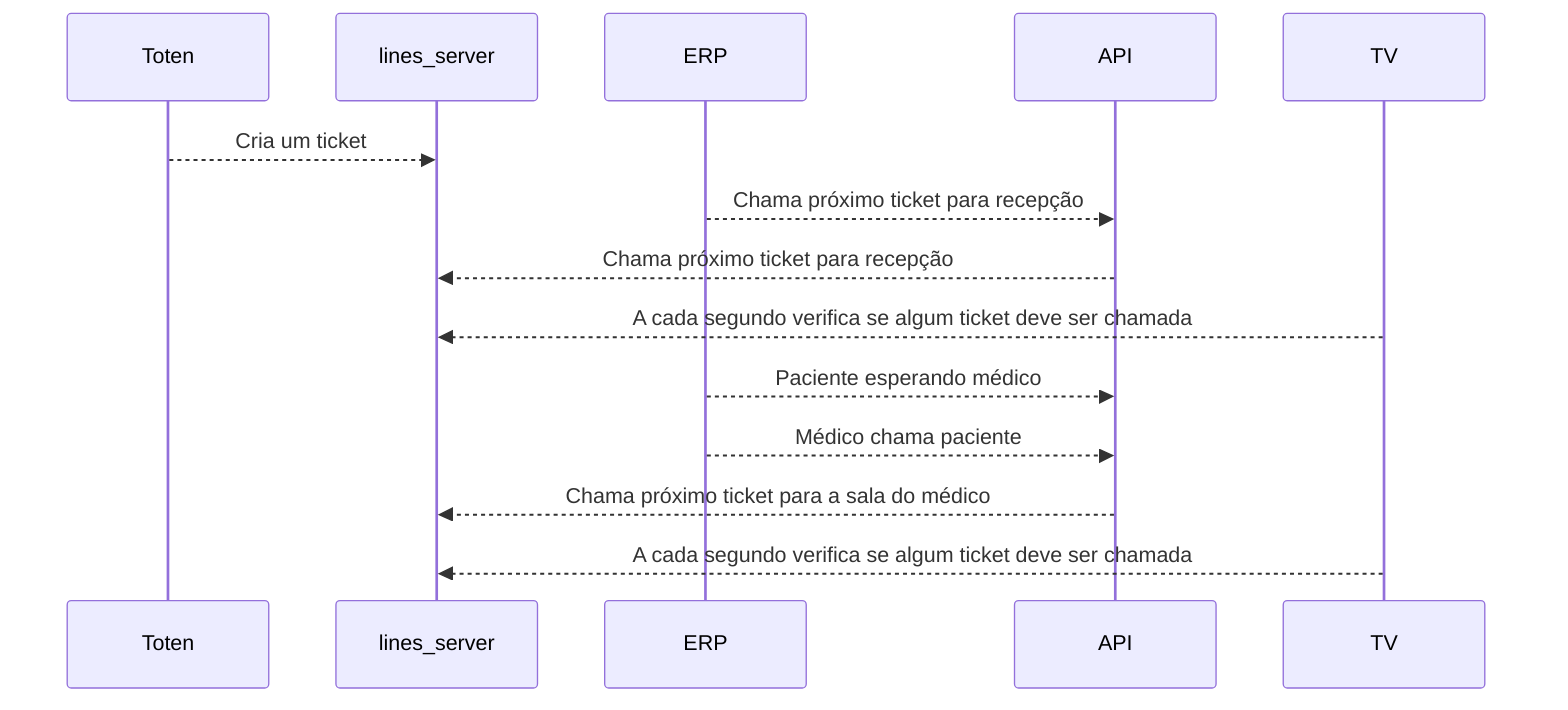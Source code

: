 sequenceDiagram
    Toten-->>lines_server: Cria um ticket
    ERP-->>API: Chama próximo ticket para recepção
    API-->>lines_server: Chama próximo ticket para recepção
    TV-->>lines_server: A cada segundo verifica se algum ticket deve ser chamada
    ERP-->>API: Paciente esperando médico
    ERP-->>API: Médico chama paciente
    API-->>lines_server: Chama próximo ticket para a sala do médico
    TV-->>lines_server: A cada segundo verifica se algum ticket deve ser chamada
